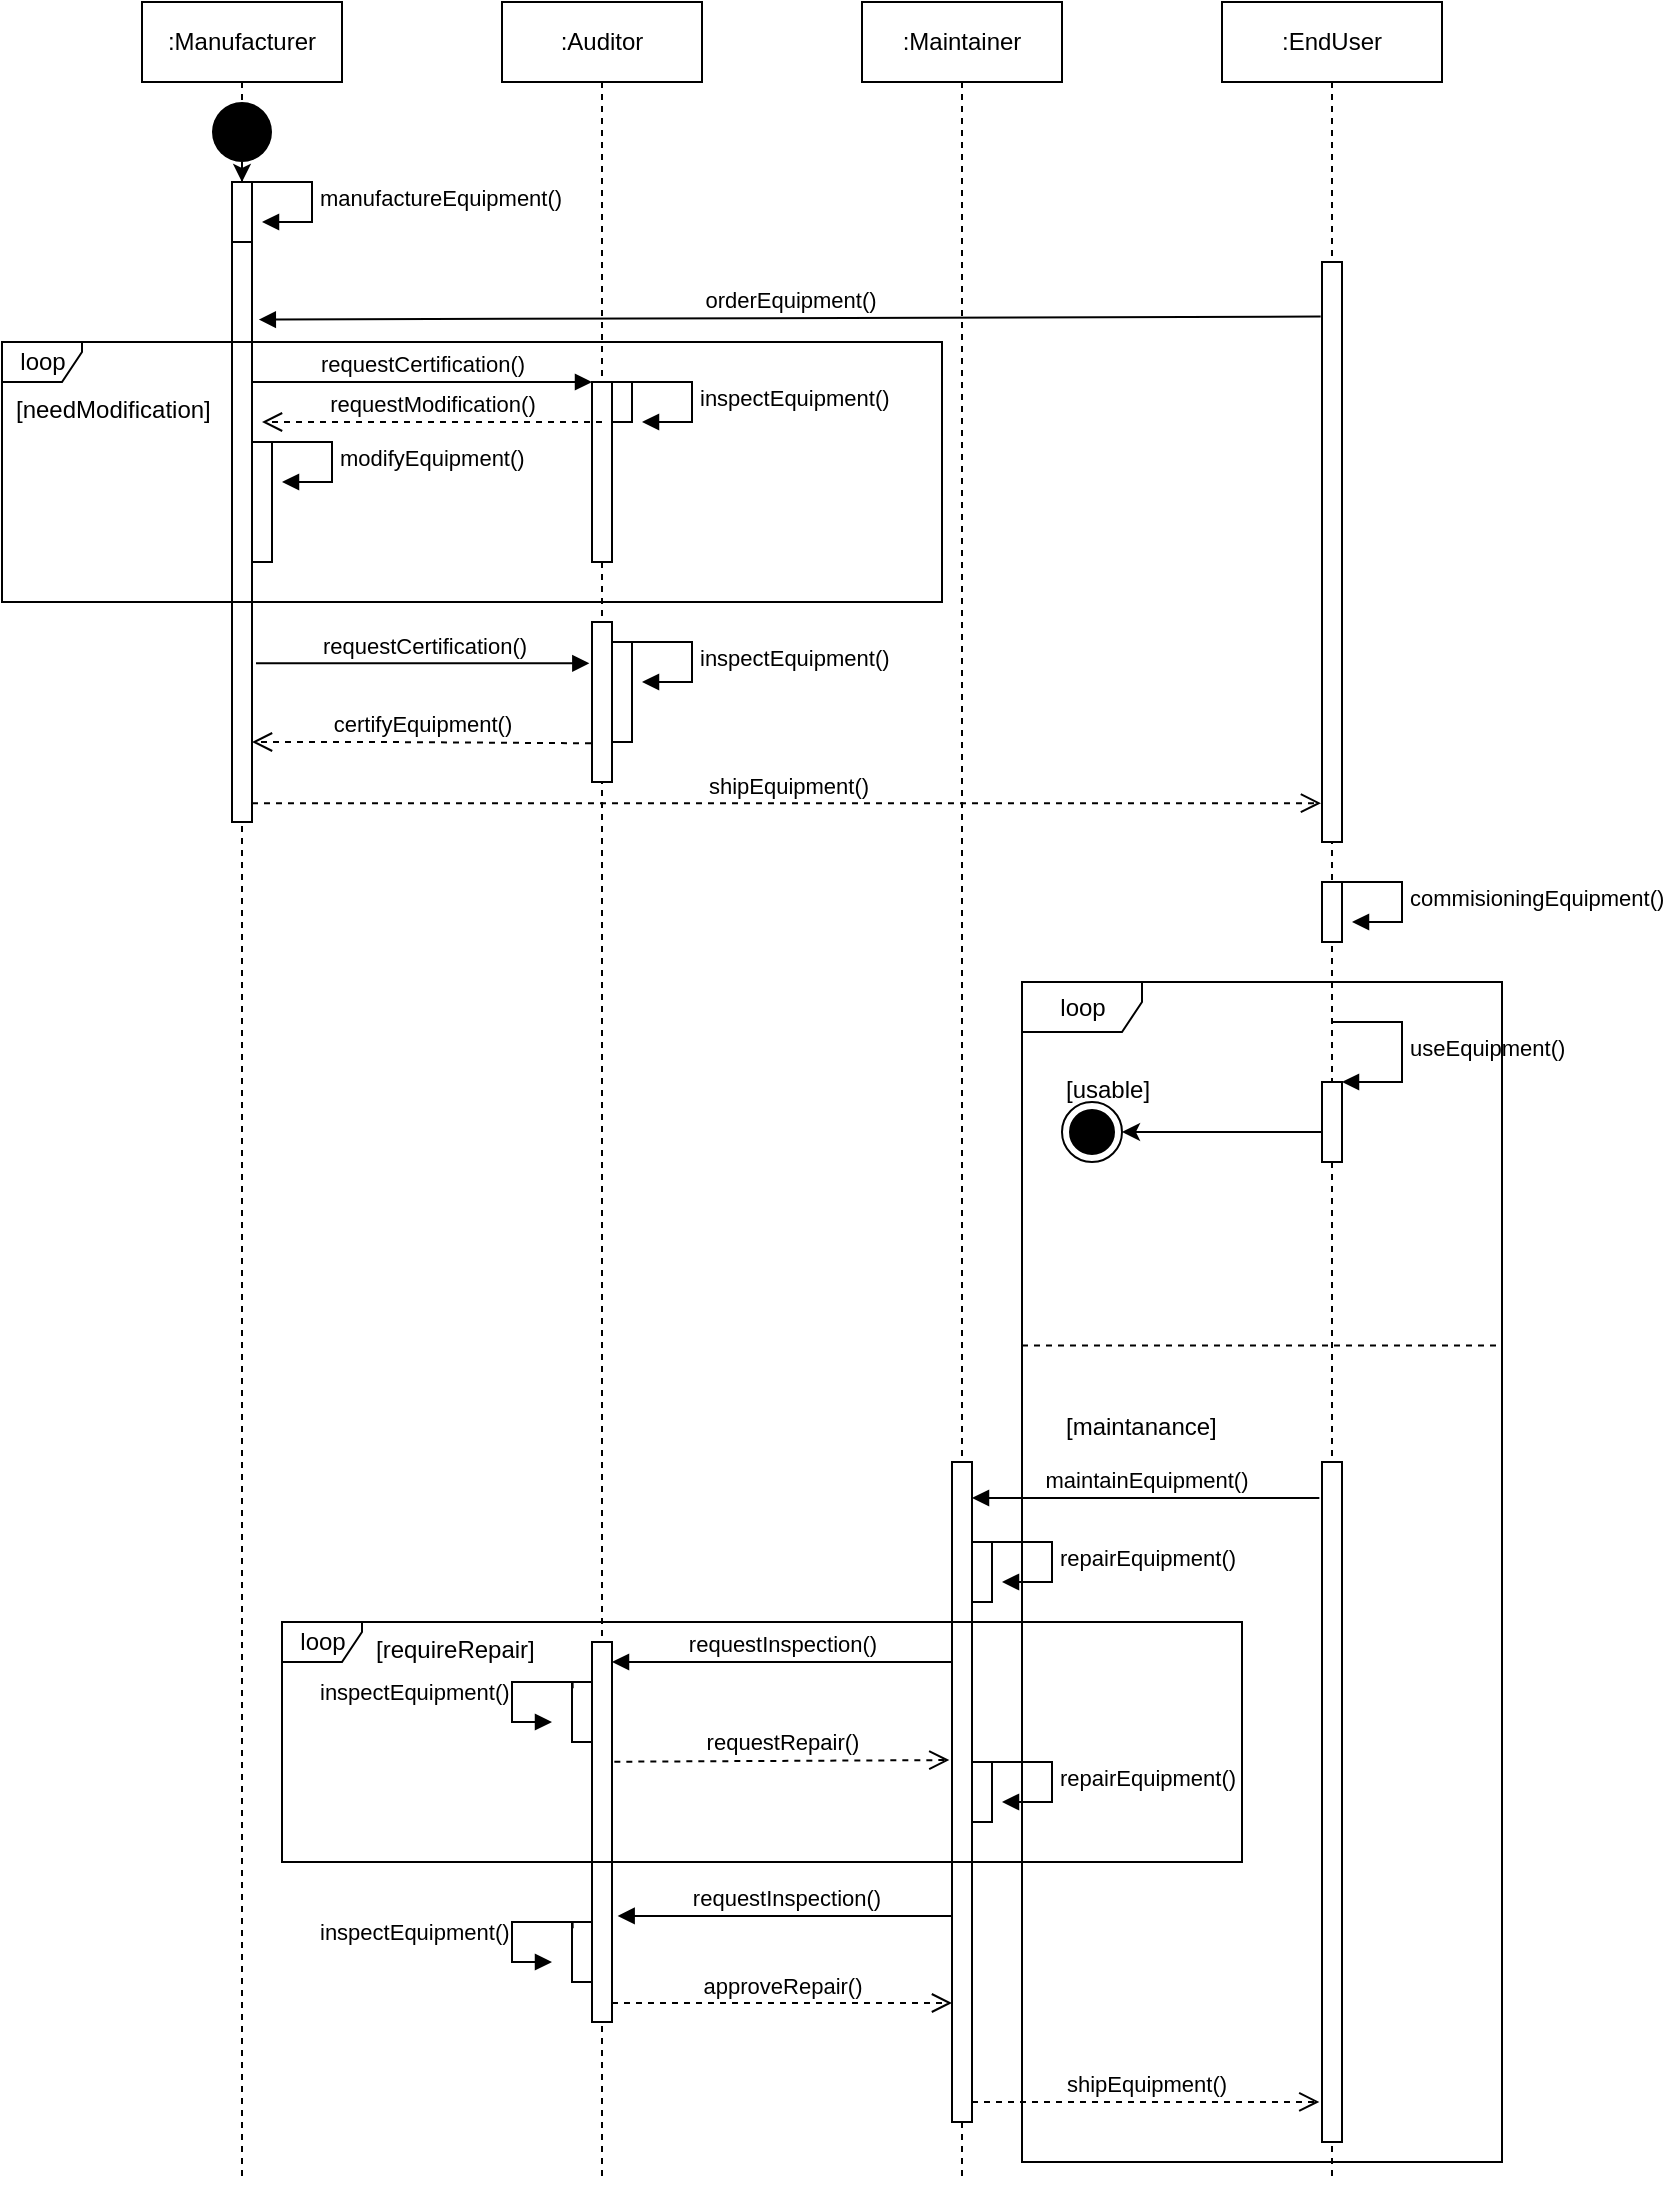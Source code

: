 <mxfile>
    <diagram id="9H6IYlkBw1ymnvlnvf7c" name="Page-1">
        <mxGraphModel dx="1192" dy="739" grid="1" gridSize="10" guides="1" tooltips="1" connect="1" arrows="1" fold="1" page="1" pageScale="1" pageWidth="850" pageHeight="1100" math="0" shadow="0">
            <root>
                <mxCell id="0"/>
                <mxCell id="1" parent="0"/>
                <mxCell id="6" value=":Manufacturer" style="shape=umlLifeline;perimeter=lifelinePerimeter;whiteSpace=wrap;html=1;container=1;collapsible=0;recursiveResize=0;outlineConnect=0;" parent="1" vertex="1">
                    <mxGeometry x="80" y="10" width="100" height="1090" as="geometry"/>
                </mxCell>
                <mxCell id="12" value="" style="html=1;points=[];perimeter=orthogonalPerimeter;" parent="6" vertex="1">
                    <mxGeometry x="45" y="90" width="10" height="320" as="geometry"/>
                </mxCell>
                <mxCell id="67" value="" style="html=1;points=[];perimeter=orthogonalPerimeter;" parent="6" vertex="1">
                    <mxGeometry x="55" y="220" width="10" height="60" as="geometry"/>
                </mxCell>
                <mxCell id="68" value="modifyEquipment()" style="edgeStyle=orthogonalEdgeStyle;html=1;align=left;spacingLeft=2;endArrow=block;rounded=0;entryX=1;entryY=0;" parent="6" edge="1">
                    <mxGeometry relative="1" as="geometry">
                        <mxPoint x="65" y="220" as="sourcePoint"/>
                        <Array as="points">
                            <mxPoint x="95" y="220"/>
                        </Array>
                        <mxPoint x="70" y="240" as="targetPoint"/>
                    </mxGeometry>
                </mxCell>
                <mxCell id="57" value="" style="html=1;points=[];perimeter=orthogonalPerimeter;" parent="6" vertex="1">
                    <mxGeometry x="45" y="90" width="10" height="30" as="geometry"/>
                </mxCell>
                <mxCell id="58" value="manufactureEquipment()" style="edgeStyle=orthogonalEdgeStyle;html=1;align=left;spacingLeft=2;endArrow=block;rounded=0;entryX=1;entryY=0;" parent="6" edge="1">
                    <mxGeometry relative="1" as="geometry">
                        <mxPoint x="55" y="90" as="sourcePoint"/>
                        <Array as="points">
                            <mxPoint x="85" y="90"/>
                        </Array>
                        <mxPoint x="60" y="110" as="targetPoint"/>
                    </mxGeometry>
                </mxCell>
                <mxCell id="108" style="edgeStyle=none;html=1;" parent="6" source="51" target="57" edge="1">
                    <mxGeometry relative="1" as="geometry"/>
                </mxCell>
                <mxCell id="51" value="" style="ellipse;fillColor=#000000;strokeColor=none;" parent="6" vertex="1">
                    <mxGeometry x="35" y="50" width="30" height="30" as="geometry"/>
                </mxCell>
                <mxCell id="7" value=":Auditor" style="shape=umlLifeline;perimeter=lifelinePerimeter;whiteSpace=wrap;html=1;container=1;collapsible=0;recursiveResize=0;outlineConnect=0;" parent="1" vertex="1">
                    <mxGeometry x="260" y="10" width="100" height="1090" as="geometry"/>
                </mxCell>
                <mxCell id="15" value="" style="html=1;points=[];perimeter=orthogonalPerimeter;" parent="7" vertex="1">
                    <mxGeometry x="45" y="190" width="10" height="90" as="geometry"/>
                </mxCell>
                <mxCell id="35" value="" style="html=1;points=[];perimeter=orthogonalPerimeter;" parent="7" vertex="1">
                    <mxGeometry x="45" y="820" width="10" height="190" as="geometry"/>
                </mxCell>
                <mxCell id="73" value="" style="html=1;points=[];perimeter=orthogonalPerimeter;" parent="7" vertex="1">
                    <mxGeometry x="55" y="190" width="10" height="20" as="geometry"/>
                </mxCell>
                <mxCell id="74" value="inspectEquipment()" style="edgeStyle=orthogonalEdgeStyle;html=1;align=left;spacingLeft=2;endArrow=block;rounded=0;entryX=1;entryY=0;" parent="7" edge="1">
                    <mxGeometry relative="1" as="geometry">
                        <mxPoint x="65" y="190" as="sourcePoint"/>
                        <Array as="points">
                            <mxPoint x="95" y="190"/>
                        </Array>
                        <mxPoint x="70" y="210" as="targetPoint"/>
                    </mxGeometry>
                </mxCell>
                <mxCell id="75" value="" style="html=1;points=[];perimeter=orthogonalPerimeter;" parent="7" vertex="1">
                    <mxGeometry x="55" y="320" width="10" height="50" as="geometry"/>
                </mxCell>
                <mxCell id="76" value="inspectEquipment()" style="edgeStyle=orthogonalEdgeStyle;html=1;align=left;spacingLeft=2;endArrow=block;rounded=0;entryX=1;entryY=0;" parent="7" edge="1">
                    <mxGeometry relative="1" as="geometry">
                        <mxPoint x="65" y="320" as="sourcePoint"/>
                        <Array as="points">
                            <mxPoint x="95" y="320"/>
                        </Array>
                        <mxPoint x="70" y="340" as="targetPoint"/>
                    </mxGeometry>
                </mxCell>
                <mxCell id="77" value="" style="html=1;points=[];perimeter=orthogonalPerimeter;" parent="7" vertex="1">
                    <mxGeometry x="45" y="310" width="10" height="80" as="geometry"/>
                </mxCell>
                <mxCell id="99" value="" style="html=1;points=[];perimeter=orthogonalPerimeter;" parent="7" vertex="1">
                    <mxGeometry x="35" y="960" width="10" height="30" as="geometry"/>
                </mxCell>
                <mxCell id="100" value="inspectEquipment()" style="edgeStyle=orthogonalEdgeStyle;html=1;align=left;spacingLeft=2;endArrow=block;rounded=0;exitX=0.033;exitY=0.106;exitDx=0;exitDy=0;exitPerimeter=0;" parent="7" source="99" edge="1">
                    <mxGeometry x="0.042" y="-100" relative="1" as="geometry">
                        <mxPoint x="-195" y="960" as="sourcePoint"/>
                        <Array as="points">
                            <mxPoint x="35" y="960"/>
                            <mxPoint x="5" y="960"/>
                            <mxPoint x="5" y="980"/>
                        </Array>
                        <mxPoint x="25" y="980" as="targetPoint"/>
                        <mxPoint as="offset"/>
                    </mxGeometry>
                </mxCell>
                <mxCell id="105" value="" style="html=1;points=[];perimeter=orthogonalPerimeter;" parent="7" vertex="1">
                    <mxGeometry x="35" y="840" width="10" height="30" as="geometry"/>
                </mxCell>
                <mxCell id="106" value="inspectEquipment()" style="edgeStyle=orthogonalEdgeStyle;html=1;align=left;spacingLeft=2;endArrow=block;rounded=0;exitX=0.033;exitY=0.106;exitDx=0;exitDy=0;exitPerimeter=0;" parent="7" source="105" edge="1">
                    <mxGeometry x="0.042" y="-100" relative="1" as="geometry">
                        <mxPoint x="-195" y="840" as="sourcePoint"/>
                        <Array as="points">
                            <mxPoint x="35" y="840"/>
                            <mxPoint x="5" y="840"/>
                            <mxPoint x="5" y="860"/>
                        </Array>
                        <mxPoint x="25" y="860" as="targetPoint"/>
                        <mxPoint as="offset"/>
                    </mxGeometry>
                </mxCell>
                <mxCell id="9" value=":Maintainer" style="shape=umlLifeline;perimeter=lifelinePerimeter;whiteSpace=wrap;html=1;container=1;collapsible=0;recursiveResize=0;outlineConnect=0;" parent="1" vertex="1">
                    <mxGeometry x="440" y="10" width="100" height="1090" as="geometry"/>
                </mxCell>
                <mxCell id="33" value="" style="html=1;points=[];perimeter=orthogonalPerimeter;" parent="9" vertex="1">
                    <mxGeometry x="45" y="730" width="10" height="330" as="geometry"/>
                </mxCell>
                <mxCell id="59" value="" style="html=1;points=[];perimeter=orthogonalPerimeter;" parent="9" vertex="1">
                    <mxGeometry x="55" y="770" width="10" height="30" as="geometry"/>
                </mxCell>
                <mxCell id="60" value="repairEquipment()" style="edgeStyle=orthogonalEdgeStyle;html=1;align=left;spacingLeft=2;endArrow=block;rounded=0;entryX=1;entryY=0;" parent="9" edge="1">
                    <mxGeometry relative="1" as="geometry">
                        <mxPoint x="65" y="770" as="sourcePoint"/>
                        <Array as="points">
                            <mxPoint x="95" y="770"/>
                        </Array>
                        <mxPoint x="70" y="790" as="targetPoint"/>
                    </mxGeometry>
                </mxCell>
                <mxCell id="90" value="" style="html=1;points=[];perimeter=orthogonalPerimeter;" parent="9" vertex="1">
                    <mxGeometry x="55" y="880" width="10" height="30" as="geometry"/>
                </mxCell>
                <mxCell id="91" value="repairEquipment()" style="edgeStyle=orthogonalEdgeStyle;html=1;align=left;spacingLeft=2;endArrow=block;rounded=0;entryX=1;entryY=0;" parent="9" edge="1">
                    <mxGeometry relative="1" as="geometry">
                        <mxPoint x="65" y="880" as="sourcePoint"/>
                        <Array as="points">
                            <mxPoint x="95" y="880"/>
                        </Array>
                        <mxPoint x="70" y="900" as="targetPoint"/>
                    </mxGeometry>
                </mxCell>
                <mxCell id="10" value=":EndUser" style="shape=umlLifeline;perimeter=lifelinePerimeter;whiteSpace=wrap;html=1;container=1;collapsible=0;recursiveResize=0;outlineConnect=0;" parent="1" vertex="1">
                    <mxGeometry x="620" y="10" width="110" height="1090" as="geometry"/>
                </mxCell>
                <mxCell id="23" value="" style="html=1;points=[];perimeter=orthogonalPerimeter;" parent="10" vertex="1">
                    <mxGeometry x="50" y="130" width="10" height="290" as="geometry"/>
                </mxCell>
                <mxCell id="24" value="" style="html=1;points=[];perimeter=orthogonalPerimeter;" parent="10" vertex="1">
                    <mxGeometry x="50" y="440" width="10" height="30" as="geometry"/>
                </mxCell>
                <mxCell id="25" value="" style="html=1;points=[];perimeter=orthogonalPerimeter;" parent="10" vertex="1">
                    <mxGeometry x="50" y="540" width="10" height="40" as="geometry"/>
                </mxCell>
                <mxCell id="26" value="useEquipment()" style="edgeStyle=orthogonalEdgeStyle;html=1;align=left;spacingLeft=2;endArrow=block;rounded=0;" parent="10" target="25" edge="1">
                    <mxGeometry relative="1" as="geometry">
                        <mxPoint x="55" y="510" as="sourcePoint"/>
                        <Array as="points">
                            <mxPoint x="90" y="510"/>
                            <mxPoint x="90" y="540"/>
                        </Array>
                    </mxGeometry>
                </mxCell>
                <mxCell id="30" value="commisioningEquipment()" style="edgeStyle=orthogonalEdgeStyle;html=1;align=left;spacingLeft=2;endArrow=block;rounded=0;entryX=1;entryY=0;" parent="10" edge="1">
                    <mxGeometry relative="1" as="geometry">
                        <mxPoint x="60" y="440" as="sourcePoint"/>
                        <Array as="points">
                            <mxPoint x="90" y="440"/>
                        </Array>
                        <mxPoint x="65" y="460" as="targetPoint"/>
                    </mxGeometry>
                </mxCell>
                <mxCell id="40" value="" style="html=1;points=[];perimeter=orthogonalPerimeter;" parent="10" vertex="1">
                    <mxGeometry x="50" y="730" width="10" height="340" as="geometry"/>
                </mxCell>
                <mxCell id="16" value="requestCertification()" style="html=1;verticalAlign=bottom;endArrow=block;entryX=0;entryY=0;rounded=0;" parent="1" source="12" target="15" edge="1">
                    <mxGeometry relative="1" as="geometry">
                        <mxPoint x="140.33" y="170" as="sourcePoint"/>
                    </mxGeometry>
                </mxCell>
                <mxCell id="17" value="certifyEquipment()" style="html=1;verticalAlign=bottom;endArrow=open;dashed=1;endSize=8;rounded=0;exitX=-0.05;exitY=0.758;exitDx=0;exitDy=0;exitPerimeter=0;" parent="1" source="77" target="12" edge="1">
                    <mxGeometry relative="1" as="geometry">
                        <mxPoint x="170" y="390" as="targetPoint"/>
                        <mxPoint x="270" y="380" as="sourcePoint"/>
                        <Array as="points">
                            <mxPoint x="200" y="380"/>
                        </Array>
                    </mxGeometry>
                </mxCell>
                <mxCell id="32" value="maintainEquipment()" style="html=1;verticalAlign=bottom;endArrow=block;rounded=0;exitX=-0.133;exitY=0.053;exitDx=0;exitDy=0;exitPerimeter=0;" parent="1" source="40" target="33" edge="1">
                    <mxGeometry width="80" relative="1" as="geometry">
                        <mxPoint x="650" y="770" as="sourcePoint"/>
                        <mxPoint x="489.667" y="787.71" as="targetPoint"/>
                        <Array as="points">
                            <mxPoint x="500" y="758"/>
                        </Array>
                    </mxGeometry>
                </mxCell>
                <mxCell id="34" value="shipEquipment()" style="endArrow=open;startArrow=none;endFill=0;startFill=0;endSize=8;html=1;verticalAlign=bottom;dashed=1;labelBackgroundColor=none;rounded=0;entryX=-0.05;entryY=0.933;entryDx=0;entryDy=0;entryPerimeter=0;" parent="1" source="12" target="23" edge="1">
                    <mxGeometry width="160" relative="1" as="geometry">
                        <mxPoint x="220" y="350" as="sourcePoint"/>
                        <mxPoint x="650" y="300" as="targetPoint"/>
                        <Array as="points"/>
                    </mxGeometry>
                </mxCell>
                <mxCell id="36" value="requestInspection()" style="html=1;verticalAlign=bottom;endArrow=block;entryX=1;entryY=0;rounded=0;" parent="1" edge="1">
                    <mxGeometry relative="1" as="geometry">
                        <mxPoint x="485" y="840" as="sourcePoint"/>
                        <mxPoint x="315" y="840" as="targetPoint"/>
                    </mxGeometry>
                </mxCell>
                <mxCell id="37" value="approveRepair()" style="html=1;verticalAlign=bottom;endArrow=open;dashed=1;endSize=8;exitX=1;exitY=0.95;rounded=0;" parent="1" source="35" target="33" edge="1">
                    <mxGeometry relative="1" as="geometry">
                        <mxPoint x="450" y="867" as="targetPoint"/>
                    </mxGeometry>
                </mxCell>
                <mxCell id="39" value="shipEquipment()" style="html=1;verticalAlign=bottom;endArrow=open;dashed=1;endSize=8;rounded=0;entryX=-0.133;entryY=0.941;entryDx=0;entryDy=0;entryPerimeter=0;" parent="1" source="33" target="40" edge="1">
                    <mxGeometry relative="1" as="geometry">
                        <mxPoint x="650" y="1060" as="targetPoint"/>
                        <mxPoint x="560" y="980" as="sourcePoint"/>
                        <Array as="points">
                            <mxPoint x="540" y="1060"/>
                        </Array>
                    </mxGeometry>
                </mxCell>
                <mxCell id="41" value="loop" style="shape=umlFrame;tabWidth=110;tabHeight=30;tabPosition=left;html=1;boundedLbl=1;labelInHeader=1;width=60;height=25;" parent="1" vertex="1">
                    <mxGeometry x="520" y="500" width="240" height="590" as="geometry"/>
                </mxCell>
                <mxCell id="42" value="[usable]" style="text" parent="41" vertex="1">
                    <mxGeometry width="100" height="20" relative="1" as="geometry">
                        <mxPoint x="20" y="40" as="offset"/>
                    </mxGeometry>
                </mxCell>
                <mxCell id="61" value="[maintanance]" style="line;strokeWidth=1;dashed=1;labelPosition=center;verticalLabelPosition=bottom;align=left;verticalAlign=top;spacingLeft=20;spacingTop=15;" parent="41" vertex="1">
                    <mxGeometry y="169.998" width="240.0" height="23.6" as="geometry"/>
                </mxCell>
                <mxCell id="63" value="loop" style="shape=umlFrame;tabWidth=110;tabHeight=30;tabPosition=left;html=1;boundedLbl=1;labelInHeader=1;width=40;height=20;" parent="1" vertex="1">
                    <mxGeometry x="10" y="180" width="470" height="130" as="geometry"/>
                </mxCell>
                <mxCell id="64" value="[needModification]" style="text" parent="63" vertex="1">
                    <mxGeometry width="100" height="20" relative="1" as="geometry">
                        <mxPoint x="5" y="20" as="offset"/>
                    </mxGeometry>
                </mxCell>
                <mxCell id="66" value="requestModification()" style="html=1;verticalAlign=bottom;endArrow=open;dashed=1;endSize=8;rounded=0;" parent="1" edge="1">
                    <mxGeometry relative="1" as="geometry">
                        <mxPoint x="140" y="220" as="targetPoint"/>
                        <mxPoint x="310" y="220" as="sourcePoint"/>
                        <Array as="points"/>
                    </mxGeometry>
                </mxCell>
                <mxCell id="70" value="requestCertification()" style="html=1;verticalAlign=bottom;endArrow=block;rounded=0;entryX=-0.133;entryY=0.258;entryDx=0;entryDy=0;entryPerimeter=0;exitX=1.2;exitY=0.752;exitDx=0;exitDy=0;exitPerimeter=0;" parent="1" source="12" target="77" edge="1">
                    <mxGeometry relative="1" as="geometry">
                        <mxPoint x="160" y="341" as="sourcePoint"/>
                        <mxPoint x="280" y="340" as="targetPoint"/>
                        <Array as="points"/>
                    </mxGeometry>
                </mxCell>
                <mxCell id="78" value="loop" style="shape=umlFrame;tabWidth=110;tabHeight=30;tabPosition=left;html=1;boundedLbl=1;labelInHeader=1;width=40;height=20;" parent="1" vertex="1">
                    <mxGeometry x="150" y="820" width="480" height="120" as="geometry"/>
                </mxCell>
                <mxCell id="79" value="[requireRepair]" style="text" parent="78" vertex="1">
                    <mxGeometry width="100" height="20" relative="1" as="geometry">
                        <mxPoint x="45" as="offset"/>
                    </mxGeometry>
                </mxCell>
                <mxCell id="87" value="requestRepair()" style="html=1;verticalAlign=bottom;endArrow=open;dashed=1;endSize=8;rounded=0;entryX=-0.133;entryY=0.391;entryDx=0;entryDy=0;entryPerimeter=0;exitX=1.117;exitY=0.277;exitDx=0;exitDy=0;exitPerimeter=0;" parent="1" edge="1">
                    <mxGeometry relative="1" as="geometry">
                        <mxPoint x="483.67" y="889.03" as="targetPoint"/>
                        <mxPoint x="316.17" y="889.86" as="sourcePoint"/>
                    </mxGeometry>
                </mxCell>
                <mxCell id="92" value="requestInspection()" style="html=1;verticalAlign=bottom;endArrow=block;rounded=0;entryX=1.283;entryY=0.721;entryDx=0;entryDy=0;entryPerimeter=0;" parent="1" source="33" target="35" edge="1">
                    <mxGeometry relative="1" as="geometry">
                        <mxPoint x="480" y="924" as="sourcePoint"/>
                        <mxPoint x="320" y="924.58" as="targetPoint"/>
                        <Array as="points"/>
                    </mxGeometry>
                </mxCell>
                <mxCell id="13" value="orderEquipment()" style="html=1;verticalAlign=bottom;startArrow=none;endArrow=block;startSize=8;rounded=0;startFill=0;entryX=1.341;entryY=0.215;entryDx=0;entryDy=0;entryPerimeter=0;exitX=-0.066;exitY=0.094;exitDx=0;exitDy=0;exitPerimeter=0;" parent="1" source="23" target="12" edge="1">
                    <mxGeometry relative="1" as="geometry">
                        <mxPoint x="660" y="140" as="sourcePoint"/>
                        <Array as="points"/>
                        <mxPoint x="210" y="140" as="targetPoint"/>
                    </mxGeometry>
                </mxCell>
                <mxCell id="54" value="" style="ellipse;html=1;shape=endState;fillColor=#000000;strokeColor=#000000;" parent="1" vertex="1">
                    <mxGeometry x="540" y="560" width="30" height="30" as="geometry"/>
                </mxCell>
                <mxCell id="109" style="edgeStyle=none;html=1;entryX=1;entryY=0.5;entryDx=0;entryDy=0;" edge="1" parent="1" source="25" target="54">
                    <mxGeometry relative="1" as="geometry"/>
                </mxCell>
            </root>
        </mxGraphModel>
    </diagram>
</mxfile>